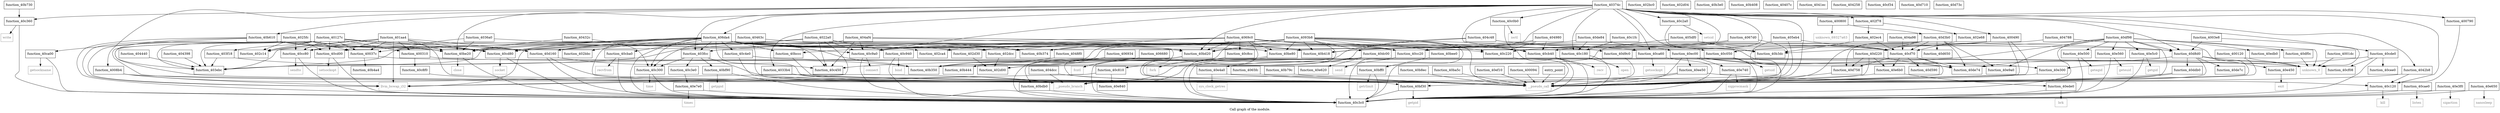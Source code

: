 digraph "Call graph of the module." {
  label="Call graph of the module.";
  node [shape=record];

  Node_function_400800 [label="{function_400800}"];
  Node_function_402bc0 [label="{function_402bc0}"];
  Node_function_40127c [label="{function_40127c}"];
  Node_function_401aa4 [label="{function_401aa4}"];
  Node_function_402c14 [label="{function_402c14}"];
  Node_function_402d00 [label="{function_402d00}"];
  Node_function_4025fc [label="{function_4025fc}"];
  Node_function_402d04 [label="{function_402d04}"];
  Node_function_402bbc [label="{function_402bbc}"];
  Node_function_4022a0 [label="{function_4022a0}"];
  Node_function_402ca4 [label="{function_402ca4}"];
  Node_function_4008b4 [label="{function_4008b4}"];
  Node_function_404788 [label="{function_404788}"];
  Node_function_4048f0 [label="{function_4048f0}"];
  Node_function_404980 [label="{function_404980}"];
  Node_function_404a98 [label="{function_404a98}"];
  Node_function_404af4 [label="{function_404af4}"];
  Node_function_404c48 [label="{function_404c48}"];
  Node_function_404dcc [label="{function_404dcc}"];
  Node_function_405df0 [label="{function_405df0}"];
  Node_function_405eb4 [label="{function_405eb4}"];
  Node_function_4065fc [label="{function_4065fc}"];
  Node_function_406680 [label="{function_406680}"];
  Node_function_4067d0 [label="{function_4067d0}"];
  Node_function_406934 [label="{function_406934}"];
  Node_function_4069c0 [label="{function_4069c0}"];
  Node_function_406da4 [label="{function_406da4}"];
  Node_function_4093b8 [label="{function_4093b8}"];
  Node_function_40b350 [label="{function_40b350}"];
  Node_function_40b374 [label="{function_40b374}"];
  Node_function_40b3dc [label="{function_40b3dc}"];
  Node_function_40b3e0 [label="{function_40b3e0}"];
  Node_function_40b408 [label="{function_40b408}"];
  Node_function_400490 [label="{function_400490}"];
  Node_function_402dcc [label="{function_402dcc}"];
  Node_function_402d30 [label="{function_402d30}"];
  Node_function_400790 [label="{function_400790}"];
  Node_function_40407c [label="{function_40407c}"];
  Node_function_4041ec [label="{function_4041ec}"];
  Node_function_404258 [label="{function_404258}"];
  Node_function_4042b8 [label="{function_4042b8}"];
  Node_function_40432c [label="{function_40432c}"];
  Node_function_404398 [label="{function_404398}"];
  Node_function_404440 [label="{function_404440}"];
  Node_function_40463c [label="{function_40463c}"];
  Node_function_4033b4 [label="{function_4033b4}"];
  Node_function_4036a0 [label="{function_4036a0}"];
  Node_function_40374c [label="{function_40374c}"];
  Node_function_403ebc [label="{function_403ebc}"];
  Node_function_403f18 [label="{function_403f18}"];
  Node_function_403fcc [label="{function_403fcc}"];
  Node_function_402e68 [label="{function_402e68}"];
  Node_function_402ec4 [label="{function_402ec4}"];
  Node_function_402f78 [label="{function_402f78}"];
  Node_function_40b418 [label="{function_40b418}"];
  Node_function_40b444 [label="{function_40b444}"];
  Node_function_40e300 [label="{function_40e300}"];
  Node_function_40b4a4 [label="{function_40b4a4}"];
  Node_function_40b610 [label="{function_40b610}"];
  Node_function_40b730 [label="{function_40b730}"];
  Node_function_40b79c [label="{function_40b79c}"];
  Node_function_40b8ec [label="{function_40b8ec}"];
  Node_function_40ba5c [label="{function_40ba5c}"];
  Node_function_40bccc [label="{function_40bccc}"];
  Node_function_40bd20 [label="{function_40bd20}"];
  Node_function_40bdb0 [label="{function_40bdb0}"];
  Node_function_40be20 [label="{function_40be20}"];
  Node_function_40be80 [label="{function_40be80}"];
  Node_function_40bee0 [label="{function_40bee0}"];
  Node_function_40bf30 [label="{function_40bf30}"];
  Node_function_40bf90 [label="{function_40bf90}"];
  Node_function_40bff0 [label="{function_40bff0}"];
  Node_function_40c050 [label="{function_40c050}"];
  Node_function_40c0b0 [label="{function_40c0b0}"];
  Node_function_40c120 [label="{function_40c120}"];
  Node_function_40c180 [label="{function_40c180}"];
  Node_function_40c1fc [label="{function_40c1fc}"];
  Node_function_40c220 [label="{function_40c220}"];
  Node_function_40c2a0 [label="{function_40c2a0}"];
  Node_function_40c300 [label="{function_40c300}"];
  Node_function_40c360 [label="{function_40c360}"];
  Node_function_40c3c0 [label="{function_40c3c0}"];
  Node_function_40c3e0 [label="{function_40c3e0}"];
  Node_function_40c450 [label="{function_40c450}"];
  Node_function_40c4e0 [label="{function_40c4e0}"];
  Node_function_40c810 [label="{function_40c810}"];
  Node_function_40c8cc [label="{function_40c8cc}"];
  Node_function_40c8f0 [label="{function_40c8f0}"];
  Node_function_40c940 [label="{function_40c940}"];
  Node_function_40c9a0 [label="{function_40c9a0}"];
  Node_function_40ca00 [label="{function_40ca00}"];
  Node_function_40ca60 [label="{function_40ca60}"];
  Node_function_40cae0 [label="{function_40cae0}"];
  Node_function_40cb40 [label="{function_40cb40}"];
  Node_function_40cba0 [label="{function_40cba0}"];
  Node_function_40cc20 [label="{function_40cc20}"];
  Node_function_40cc80 [label="{function_40cc80}"];
  Node_function_40cd00 [label="{function_40cd00}"];
  Node_function_40cd80 [label="{function_40cd80}"];
  Node_function_40cde0 [label="{function_40cde0}"];
  Node_function_40cee0 [label="{function_40cee0}"];
  Node_function_40cf08 [label="{function_40cf08}"];
  Node_function_40cf34 [label="{function_40cf34}"];
  Node_function_40cf70 [label="{function_40cf70}"];
  Node_function_40d160 [label="{function_40d160}"];
  Node_function_40d220 [label="{function_40d220}"];
  Node_function_40d3b0 [label="{function_40d3b0}"];
  Node_function_40d590 [label="{function_40d590}"];
  Node_function_40d650 [label="{function_40d650}"];
  Node_function_40d710 [label="{function_40d710}"];
  Node_function_40d73c [label="{function_40d73c}"];
  Node_function_40d758 [label="{function_40d758}"];
  Node_function_40d8d0 [label="{function_40d8d0}"];
  Node_function_40d9c0 [label="{function_40d9c0}"];
  Node_function_40dc00 [label="{function_40dc00}"];
  Node_function_40ddb0 [label="{function_40ddb0}"];
  Node_function_40de74 [label="{function_40de74}"];
  Node_function_40de7c [label="{function_40de7c}"];
  Node_function_40de84 [label="{function_40de84}"];
  Node_function_40df0c [label="{function_40df0c}"];
  Node_function_40df98 [label="{function_40df98}"];
  Node_function_40e3f0 [label="{function_40e3f0}"];
  Node_function_40e450 [label="{function_40e450}"];
  Node_function_40e4a0 [label="{function_40e4a0}"];
  Node_function_40e500 [label="{function_40e500}"];
  Node_function_40e560 [label="{function_40e560}"];
  Node_function_40e5c0 [label="{function_40e5c0}"];
  Node_function_40e620 [label="{function_40e620}"];
  Node_function_40e650 [label="{function_40e650}"];
  Node_function_40e6b0 [label="{function_40e6b0}"];
  Node_function_40e740 [label="{function_40e740}"];
  Node_function_40e7e0 [label="{function_40e7e0}"];
  Node_function_40e840 [label="{function_40e840}"];
  Node_function_40e9a0 [label="{function_40e9a0}"];
  Node_function_40ec00 [label="{function_40ec00}"];
  Node_function_40edb0 [label="{function_40edb0}"];
  Node_function_40ede0 [label="{function_40ede0}"];
  Node_function_40ee50 [label="{function_40ee50}"];
  Node_function_40ef10 [label="{function_40ef10}"];
  Node_unknown_0 [color="gray50", fontcolor="gray50", label="{unknown_0}"];
  Node_unknown_69327a63 [color="gray50", fontcolor="gray50", label="{unknown_69327a63}"];
  Node_fcntl [color="gray50", fontcolor="gray50", label="{fcntl}"];
  Node_close [color="gray50", fontcolor="gray50", label="{close}"];
  Node_fork [color="gray50", fontcolor="gray50", label="{fork}"];
  Node_getpid [color="gray50", fontcolor="gray50", label="{getpid}"];
  Node_getppid [color="gray50", fontcolor="gray50", label="{getppid}"];
  Node_getrlimit [color="gray50", fontcolor="gray50", label="{getrlimit}"];
  Node_getuid [color="gray50", fontcolor="gray50", label="{getuid}"];
  Node_ioctl [color="gray50", fontcolor="gray50", label="{ioctl}"];
  Node_kill [color="gray50", fontcolor="gray50", label="{kill}"];
  Node_open [color="gray50", fontcolor="gray50", label="{open}"];
  Node_setsid [color="gray50", fontcolor="gray50", label="{setsid}"];
  Node_time [color="gray50", fontcolor="gray50", label="{time}"];
  Node_write [color="gray50", fontcolor="gray50", label="{write}"];
  Node_bind [color="gray50", fontcolor="gray50", label="{bind}"];
  Node_connect [color="gray50", fontcolor="gray50", label="{connect}"];
  Node_getsockname [color="gray50", fontcolor="gray50", label="{getsockname}"];
  Node_getsockopt [color="gray50", fontcolor="gray50", label="{getsockopt}"];
  Node_listen [color="gray50", fontcolor="gray50", label="{listen}"];
  Node_recv [color="gray50", fontcolor="gray50", label="{recv}"];
  Node_recvfrom [color="gray50", fontcolor="gray50", label="{recvfrom}"];
  Node_send [color="gray50", fontcolor="gray50", label="{send}"];
  Node_sendto [color="gray50", fontcolor="gray50", label="{sendto}"];
  Node_setsockopt [color="gray50", fontcolor="gray50", label="{setsockopt}"];
  Node_socket [color="gray50", fontcolor="gray50", label="{socket}"];
  Node_sigaction [color="gray50", fontcolor="gray50", label="{sigaction}"];
  Node_exit [color="gray50", fontcolor="gray50", label="{exit}"];
  Node_sys_clock_getres [color="gray50", fontcolor="gray50", label="{sys_clock_getres}"];
  Node_getegid [color="gray50", fontcolor="gray50", label="{getegid}"];
  Node_geteuid [color="gray50", fontcolor="gray50", label="{geteuid}"];
  Node_getgid [color="gray50", fontcolor="gray50", label="{getgid}"];
  Node_nanosleep [color="gray50", fontcolor="gray50", label="{nanosleep}"];
  Node_sigprocmask [color="gray50", fontcolor="gray50", label="{sigprocmask}"];
  Node_times [color="gray50", fontcolor="gray50", label="{times}"];
  Node_brk [color="gray50", fontcolor="gray50", label="{brk}"];
  Node_llvm_bswap_i32 [color="gray50", fontcolor="gray50", label="{llvm_bswap_i32}"];
  Node___pseudo_call [color="gray50", fontcolor="gray50", label="{__pseudo_call}"];
  Node___pseudo_branch [color="gray50", fontcolor="gray50", label="{__pseudo_branch}"];
  Node_function_400094 [label="{function_400094}"];
  Node_function_400120 [label="{function_400120}"];
  Node_function_4001dc [label="{function_4001dc}"];
  Node_entry_point [label="{entry_point}"];
  Node_function_400310 [label="{function_400310}"];
  Node_function_40037c [label="{function_40037c}"];
  Node_function_4003e8 [label="{function_4003e8}"];
  Node_function_400800 -> Node_function_40d3b0;
  Node_function_400800 -> Node_unknown_69327a63;
  Node_function_40127c -> Node_function_402c14;
  Node_function_40127c -> Node_function_403ebc;
  Node_function_40127c -> Node_function_403f18;
  Node_function_40127c -> Node_function_40be20;
  Node_function_40127c -> Node_function_40cc80;
  Node_function_40127c -> Node_function_40cd00;
  Node_function_40127c -> Node_function_40cd80;
  Node_function_40127c -> Node_function_40d160;
  Node_function_40127c -> Node_llvm_bswap_i32;
  Node_function_40127c -> Node___pseudo_call;
  Node_function_40127c -> Node_function_400310;
  Node_function_40127c -> Node_function_40037c;
  Node_function_401aa4 -> Node_function_402c14;
  Node_function_401aa4 -> Node_function_403ebc;
  Node_function_401aa4 -> Node_function_40be20;
  Node_function_401aa4 -> Node_function_40cc80;
  Node_function_401aa4 -> Node_function_40cd00;
  Node_function_401aa4 -> Node_function_40cd80;
  Node_function_401aa4 -> Node_function_40d160;
  Node_function_401aa4 -> Node_llvm_bswap_i32;
  Node_function_401aa4 -> Node___pseudo_call;
  Node_function_401aa4 -> Node_function_400310;
  Node_function_401aa4 -> Node_function_40037c;
  Node_function_4025fc -> Node_function_402c14;
  Node_function_4025fc -> Node_function_403ebc;
  Node_function_4025fc -> Node_function_40be20;
  Node_function_4025fc -> Node_function_40cc80;
  Node_function_4025fc -> Node_function_40cd00;
  Node_function_4025fc -> Node_function_40cd80;
  Node_function_4025fc -> Node_function_40d160;
  Node_function_4025fc -> Node_llvm_bswap_i32;
  Node_function_4025fc -> Node___pseudo_call;
  Node_function_4025fc -> Node_function_40037c;
  Node_function_4022a0 -> Node_function_403ebc;
  Node_function_4022a0 -> Node_function_40c450;
  Node_function_4022a0 -> Node_function_40c940;
  Node_function_4022a0 -> Node_function_40c9a0;
  Node_function_4022a0 -> Node_function_40cd80;
  Node_function_4022a0 -> Node_function_40d160;
  Node_function_4022a0 -> Node_llvm_bswap_i32;
  Node_function_4022a0 -> Node___pseudo_call;
  Node_function_4022a0 -> Node_function_40037c;
  Node_function_4008b4 -> Node_llvm_bswap_i32;
  Node_function_4008b4 -> Node___pseudo_call;
  Node_function_4008b4 -> Node___pseudo_branch;
  Node_function_404788 -> Node_function_40cc20;
  Node_function_404788 -> Node___pseudo_call;
  Node_function_4048f0 -> Node_function_40b350;
  Node_function_404980 -> Node_function_40b374;
  Node_function_404980 -> Node_function_40b418;
  Node_function_404980 -> Node_function_40c220;
  Node_function_404980 -> Node_function_40cb40;
  Node_function_404a98 -> Node_function_40cf70;
  Node_function_404af4 -> Node_function_40b418;
  Node_function_404af4 -> Node_function_40bd20;
  Node_function_404af4 -> Node_function_40be20;
  Node_function_404af4 -> Node_function_40c450;
  Node_function_404af4 -> Node_function_40c9a0;
  Node_function_404af4 -> Node_function_40cd80;
  Node_function_404c48 -> Node_function_402d00;
  Node_function_404c48 -> Node_function_40b350;
  Node_function_404c48 -> Node_function_40b3dc;
  Node_function_404c48 -> Node_function_40cf70;
  Node_function_404dcc -> Node___pseudo_call;
  Node_function_404dcc -> Node___pseudo_branch;
  Node_function_405df0 -> Node_function_402d00;
  Node_function_405df0 -> Node_function_40b3dc;
  Node_function_405df0 -> Node_function_40cf70;
  Node_function_405eb4 -> Node_function_40cf70;
  Node_function_405eb4 -> Node___pseudo_call;
  Node_function_405eb4 -> Node___pseudo_branch;
  Node_function_4065fc -> Node___pseudo_call;
  Node_function_406680 -> Node_function_40b350;
  Node_function_406680 -> Node_function_40b444;
  Node_function_406680 -> Node___pseudo_call;
  Node_function_4067d0 -> Node_function_40b418;
  Node_function_4067d0 -> Node_function_40c220;
  Node_function_4067d0 -> Node_function_40cb40;
  Node_function_4067d0 -> Node___pseudo_call;
  Node_function_406934 -> Node_function_40b350;
  Node_function_406934 -> Node_function_40b444;
  Node_function_4069c0 -> Node_function_40b350;
  Node_function_4069c0 -> Node_function_40bd20;
  Node_function_4069c0 -> Node_function_40be80;
  Node_function_4069c0 -> Node_function_40c220;
  Node_function_4069c0 -> Node_function_40c3c0;
  Node_function_4069c0 -> Node_function_40c8cc;
  Node_function_4069c0 -> Node_function_40c9a0;
  Node_function_4069c0 -> Node_function_40cc20;
  Node_function_4069c0 -> Node_function_40cd80;
  Node_function_4069c0 -> Node_function_40d8d0;
  Node_function_4069c0 -> Node___pseudo_call;
  Node_function_406da4 -> Node_function_402c14;
  Node_function_406da4 -> Node_function_402bbc;
  Node_function_406da4 -> Node_function_402ca4;
  Node_function_406da4 -> Node_function_40b350;
  Node_function_406da4 -> Node_function_40b374;
  Node_function_406da4 -> Node_function_402dcc;
  Node_function_406da4 -> Node_function_402d30;
  Node_function_406da4 -> Node_function_403ebc;
  Node_function_406da4 -> Node_function_403fcc;
  Node_function_406da4 -> Node_function_40b418;
  Node_function_406da4 -> Node_function_40bccc;
  Node_function_406da4 -> Node_function_40bd20;
  Node_function_406da4 -> Node_function_40be20;
  Node_function_406da4 -> Node_function_40be80;
  Node_function_406da4 -> Node_function_40c300;
  Node_function_406da4 -> Node_function_40c3c0;
  Node_function_406da4 -> Node_function_40c450;
  Node_function_406da4 -> Node_function_40c4e0;
  Node_function_406da4 -> Node_function_40cba0;
  Node_function_406da4 -> Node_function_40cc20;
  Node_function_406da4 -> Node_function_40cc80;
  Node_function_406da4 -> Node_function_40cd00;
  Node_function_406da4 -> Node_function_40cd80;
  Node_function_406da4 -> Node_function_40d160;
  Node_function_406da4 -> Node_function_40d8d0;
  Node_function_406da4 -> Node_llvm_bswap_i32;
  Node_function_406da4 -> Node___pseudo_call;
  Node_function_406da4 -> Node___pseudo_branch;
  Node_function_4093b8 -> Node_function_402ca4;
  Node_function_4093b8 -> Node_function_40b350;
  Node_function_4093b8 -> Node_function_40b374;
  Node_function_4093b8 -> Node_function_402dcc;
  Node_function_4093b8 -> Node_function_402d30;
  Node_function_4093b8 -> Node_function_403fcc;
  Node_function_4093b8 -> Node_function_40b418;
  Node_function_4093b8 -> Node_function_40bccc;
  Node_function_4093b8 -> Node_function_40bd20;
  Node_function_4093b8 -> Node_function_40be80;
  Node_function_4093b8 -> Node_function_40bee0;
  Node_function_4093b8 -> Node_function_40c220;
  Node_function_4093b8 -> Node_function_40c3c0;
  Node_function_4093b8 -> Node_function_40c9a0;
  Node_function_4093b8 -> Node_function_40ca60;
  Node_function_4093b8 -> Node_function_40cb40;
  Node_function_4093b8 -> Node_function_40cc20;
  Node_function_4093b8 -> Node_function_40dc00;
  Node_function_4093b8 -> Node___pseudo_call;
  Node_function_4093b8 -> Node___pseudo_branch;
  Node_function_400490 -> Node_function_40b3dc;
  Node_function_400490 -> Node_function_40d160;
  Node_function_400490 -> Node___pseudo_call;
  Node_function_400490 -> Node___pseudo_branch;
  Node_function_402dcc -> Node_function_402d00;
  Node_function_402d30 -> Node_function_402d00;
  Node_function_400790 -> Node_function_40c120;
  Node_function_4042b8 -> Node_function_40c120;
  Node_function_4042b8 -> Node___pseudo_call;
  Node_function_40432c -> Node_function_40be20;
  Node_function_40432c -> Node_function_40c300;
  Node_function_404398 -> Node_function_403ebc;
  Node_function_404440 -> Node_function_403ebc;
  Node_function_40463c -> Node_function_40b374;
  Node_function_40463c -> Node_function_40c300;
  Node_function_40463c -> Node___pseudo_branch;
  Node_function_4033b4 -> Node___pseudo_call;
  Node_function_4033b4 -> Node___pseudo_branch;
  Node_function_4036a0 -> Node_function_403ebc;
  Node_function_4036a0 -> Node_function_40be20;
  Node_function_4036a0 -> Node_function_40d9c0;
  Node_function_40374c -> Node_function_4008b4;
  Node_function_40374c -> Node_function_406da4;
  Node_function_40374c -> Node_function_400490;
  Node_function_40374c -> Node_function_400790;
  Node_function_40374c -> Node_function_4042b8;
  Node_function_40374c -> Node_function_4033b4;
  Node_function_40374c -> Node_function_403fcc;
  Node_function_40374c -> Node_function_402f78;
  Node_function_40374c -> Node_function_40b610;
  Node_function_40374c -> Node_function_40bd20;
  Node_function_40374c -> Node_function_40be20;
  Node_function_40374c -> Node_function_40be80;
  Node_function_40374c -> Node_function_40c050;
  Node_function_40374c -> Node_function_40c0b0;
  Node_function_40374c -> Node_function_40c120;
  Node_function_40374c -> Node_function_40c180;
  Node_function_40374c -> Node_function_40c2a0;
  Node_function_40374c -> Node_function_40c360;
  Node_function_40374c -> Node_function_40c9a0;
  Node_function_40374c -> Node_function_40ca60;
  Node_function_40374c -> Node_function_40cb40;
  Node_function_40374c -> Node_function_40cc20;
  Node_function_40374c -> Node_function_40cde0;
  Node_function_40374c -> Node_function_40d8d0;
  Node_function_40374c -> Node_function_40d9c0;
  Node_function_40374c -> Node___pseudo_call;
  Node_function_403f18 -> Node_function_40b350;
  Node_function_403f18 -> Node_function_403ebc;
  Node_function_403fcc -> Node_function_40bf30;
  Node_function_403fcc -> Node_function_40bf90;
  Node_function_403fcc -> Node_function_40c300;
  Node_function_403fcc -> Node_function_40c3e0;
  Node_function_402e68 -> Node_function_40cf70;
  Node_function_402ec4 -> Node_function_40b3dc;
  Node_function_402ec4 -> Node_function_40cf70;
  Node_function_402f78 -> Node_function_402e68;
  Node_function_402f78 -> Node_function_402ec4;
  Node_function_40e300 -> Node___pseudo_call;
  Node_function_40b610 -> Node_function_403ebc;
  Node_function_40b610 -> Node_function_40be20;
  Node_function_40b610 -> Node_function_40c3c0;
  Node_function_40b610 -> Node_function_40c9a0;
  Node_function_40b610 -> Node_function_40ca00;
  Node_function_40b610 -> Node_function_40cd80;
  Node_function_40b730 -> Node_function_40c360;
  Node_function_40b79c -> Node___pseudo_call;
  Node_function_40b8ec -> Node___pseudo_call;
  Node_function_40ba5c -> Node___pseudo_call;
  Node_function_40bccc -> Node___pseudo_call;
  Node_function_40bd20 -> Node_function_40bdb0;
  Node_function_40bd20 -> Node_function_40c3c0;
  Node_function_40bd20 -> Node_fcntl;
  Node_function_40bdb0 -> Node_function_40c3c0;
  Node_function_40be20 -> Node_function_40c3c0;
  Node_function_40be20 -> Node_close;
  Node_function_40be80 -> Node_function_40c3c0;
  Node_function_40be80 -> Node_fork;
  Node_function_40bee0 -> Node_function_40bff0;
  Node_function_40bf30 -> Node_function_40c3c0;
  Node_function_40bf30 -> Node_getpid;
  Node_function_40bf90 -> Node_function_40c3c0;
  Node_function_40bf90 -> Node_getppid;
  Node_function_40bff0 -> Node_function_40c3c0;
  Node_function_40bff0 -> Node_getrlimit;
  Node_function_40c050 -> Node_function_40c3c0;
  Node_function_40c050 -> Node_getuid;
  Node_function_40c0b0 -> Node_function_40c3c0;
  Node_function_40c0b0 -> Node_ioctl;
  Node_function_40c120 -> Node_function_40c3c0;
  Node_function_40c120 -> Node_kill;
  Node_function_40c180 -> Node_function_40c3c0;
  Node_function_40c180 -> Node_open;
  Node_function_40c1fc -> Node_function_40c180;
  Node_function_40c220 -> Node___pseudo_call;
  Node_function_40c2a0 -> Node_function_40c3c0;
  Node_function_40c2a0 -> Node_setsid;
  Node_function_40c300 -> Node_function_40c3c0;
  Node_function_40c300 -> Node_time;
  Node_function_40c360 -> Node_function_40c3c0;
  Node_function_40c360 -> Node_write;
  Node_function_40c3e0 -> Node_function_40e7e0;
  Node_function_40c4e0 -> Node_function_40e9a0;
  Node_function_40c4e0 -> Node___pseudo_branch;
  Node_function_40c810 -> Node_function_40e840;
  Node_function_40c810 -> Node_llvm_bswap_i32;
  Node_function_40c8cc -> Node_function_40c810;
  Node_function_40c8f0 -> Node___pseudo_call;
  Node_function_40c940 -> Node_function_40c3c0;
  Node_function_40c940 -> Node_bind;
  Node_function_40c9a0 -> Node_function_40c3c0;
  Node_function_40c9a0 -> Node_connect;
  Node_function_40ca00 -> Node_function_40c3c0;
  Node_function_40ca00 -> Node_getsockname;
  Node_function_40ca60 -> Node_function_40c3c0;
  Node_function_40ca60 -> Node_getsockopt;
  Node_function_40cae0 -> Node_function_40c3c0;
  Node_function_40cae0 -> Node_listen;
  Node_function_40cb40 -> Node_function_40c3c0;
  Node_function_40cb40 -> Node_recv;
  Node_function_40cba0 -> Node_function_40c3c0;
  Node_function_40cba0 -> Node_recvfrom;
  Node_function_40cc20 -> Node_function_40c3c0;
  Node_function_40cc20 -> Node_send;
  Node_function_40cc80 -> Node_function_40c3c0;
  Node_function_40cc80 -> Node_sendto;
  Node_function_40cd00 -> Node_function_40c3c0;
  Node_function_40cd00 -> Node_setsockopt;
  Node_function_40cd80 -> Node_function_40c3c0;
  Node_function_40cd80 -> Node_socket;
  Node_function_40cde0 -> Node_function_40e300;
  Node_function_40cde0 -> Node_function_40c3c0;
  Node_function_40cde0 -> Node_function_40cee0;
  Node_function_40cde0 -> Node_function_40cf08;
  Node_function_40cf70 -> Node_function_40d590;
  Node_function_40cf70 -> Node_function_40d758;
  Node_function_40cf70 -> Node_function_40de74;
  Node_function_40cf70 -> Node_function_40e6b0;
  Node_function_40cf70 -> Node___pseudo_call;
  Node_function_40d160 -> Node_function_40c3c0;
  Node_function_40d160 -> Node_function_40c450;
  Node_function_40d160 -> Node___pseudo_call;
  Node_function_40d220 -> Node_function_40d758;
  Node_function_40d220 -> Node_function_40de74;
  Node_function_40d220 -> Node_function_40e6b0;
  Node_function_40d220 -> Node___pseudo_call;
  Node_function_40d3b0 -> Node_function_40cf70;
  Node_function_40d3b0 -> Node_function_40d220;
  Node_function_40d3b0 -> Node_function_40d650;
  Node_function_40d3b0 -> Node_function_40d758;
  Node_function_40d3b0 -> Node_function_40de74;
  Node_function_40d3b0 -> Node_function_40e9a0;
  Node_function_40d3b0 -> Node___pseudo_call;
  Node_function_40d758 -> Node___pseudo_call;
  Node_function_40d8d0 -> Node_function_40ddb0;
  Node_function_40d8d0 -> Node_function_40de74;
  Node_function_40d8d0 -> Node_function_40de7c;
  Node_function_40d8d0 -> Node_function_40e450;
  Node_function_40d8d0 -> Node_unknown_0;
  Node_function_40d8d0 -> Node___pseudo_call;
  Node_function_40d9c0 -> Node___pseudo_call;
  Node_function_40dc00 -> Node_function_40c3c0;
  Node_function_40dc00 -> Node_function_40e4a0;
  Node_function_40dc00 -> Node_function_40e620;
  Node_function_40dc00 -> Node___pseudo_branch;
  Node_function_40ddb0 -> Node___pseudo_call;
  Node_function_40ddb0 -> Node___pseudo_branch;
  Node_function_40de84 -> Node_function_40bd20;
  Node_function_40de84 -> Node_function_40c180;
  Node_function_40de84 -> Node_function_40ec00;
  Node_function_40df0c -> Node_unknown_0;
  Node_function_40df98 -> Node_function_40c050;
  Node_function_40df98 -> Node_function_40c3c0;
  Node_function_40df98 -> Node_function_40c450;
  Node_function_40df98 -> Node_function_40d8d0;
  Node_function_40df98 -> Node_function_40df0c;
  Node_function_40df98 -> Node_function_40e500;
  Node_function_40df98 -> Node_function_40e560;
  Node_function_40df98 -> Node_function_40e5c0;
  Node_function_40df98 -> Node_function_40e9a0;
  Node_function_40df98 -> Node_function_40edb0;
  Node_function_40df98 -> Node_unknown_0;
  Node_function_40df98 -> Node___pseudo_call;
  Node_function_40e3f0 -> Node_function_40c3c0;
  Node_function_40e3f0 -> Node_sigaction;
  Node_function_40e450 -> Node_exit;
  Node_function_40e4a0 -> Node_sys_clock_getres;
  Node_function_40e4a0 -> Node___pseudo_call;
  Node_function_40e500 -> Node_function_40c3c0;
  Node_function_40e500 -> Node_getegid;
  Node_function_40e560 -> Node_function_40c3c0;
  Node_function_40e560 -> Node_geteuid;
  Node_function_40e5c0 -> Node_function_40c3c0;
  Node_function_40e5c0 -> Node_getgid;
  Node_function_40e650 -> Node_function_40c3c0;
  Node_function_40e650 -> Node_nanosleep;
  Node_function_40e6b0 -> Node_function_40ede0;
  Node_function_40e6b0 -> Node___pseudo_call;
  Node_function_40e740 -> Node_function_40c3c0;
  Node_function_40e740 -> Node_sigprocmask;
  Node_function_40e7e0 -> Node_function_40c3c0;
  Node_function_40e7e0 -> Node_times;
  Node_function_40ec00 -> Node_function_40e300;
  Node_function_40ec00 -> Node_function_40cf08;
  Node_function_40ec00 -> Node_function_40de74;
  Node_function_40ec00 -> Node_function_40e740;
  Node_function_40ec00 -> Node_function_40ee50;
  Node_function_40ec00 -> Node___pseudo_call;
  Node_function_40ede0 -> Node_function_40c3c0;
  Node_function_40ede0 -> Node_brk;
  Node_function_40ee50 -> Node_function_40bf30;
  Node_function_40ee50 -> Node_function_40c120;
  Node_function_40ee50 -> Node___pseudo_call;
  Node_function_40ef10 -> Node___pseudo_call;
  Node_function_400094 -> Node___pseudo_call;
  Node_function_400120 -> Node_unknown_0;
  Node_function_400120 -> Node___pseudo_call;
  Node_function_4001dc -> Node_unknown_0;
  Node_entry_point -> Node___pseudo_call;
  Node_function_400310 -> Node_function_40c8f0;
  Node_function_400310 -> Node_unknown_0;
  Node_function_40037c -> Node_function_40b4a4;
  Node_function_40037c -> Node_unknown_0;
  Node_function_4003e8 -> Node_function_40d8d0;
  Node_function_4003e8 -> Node_unknown_0;
}
